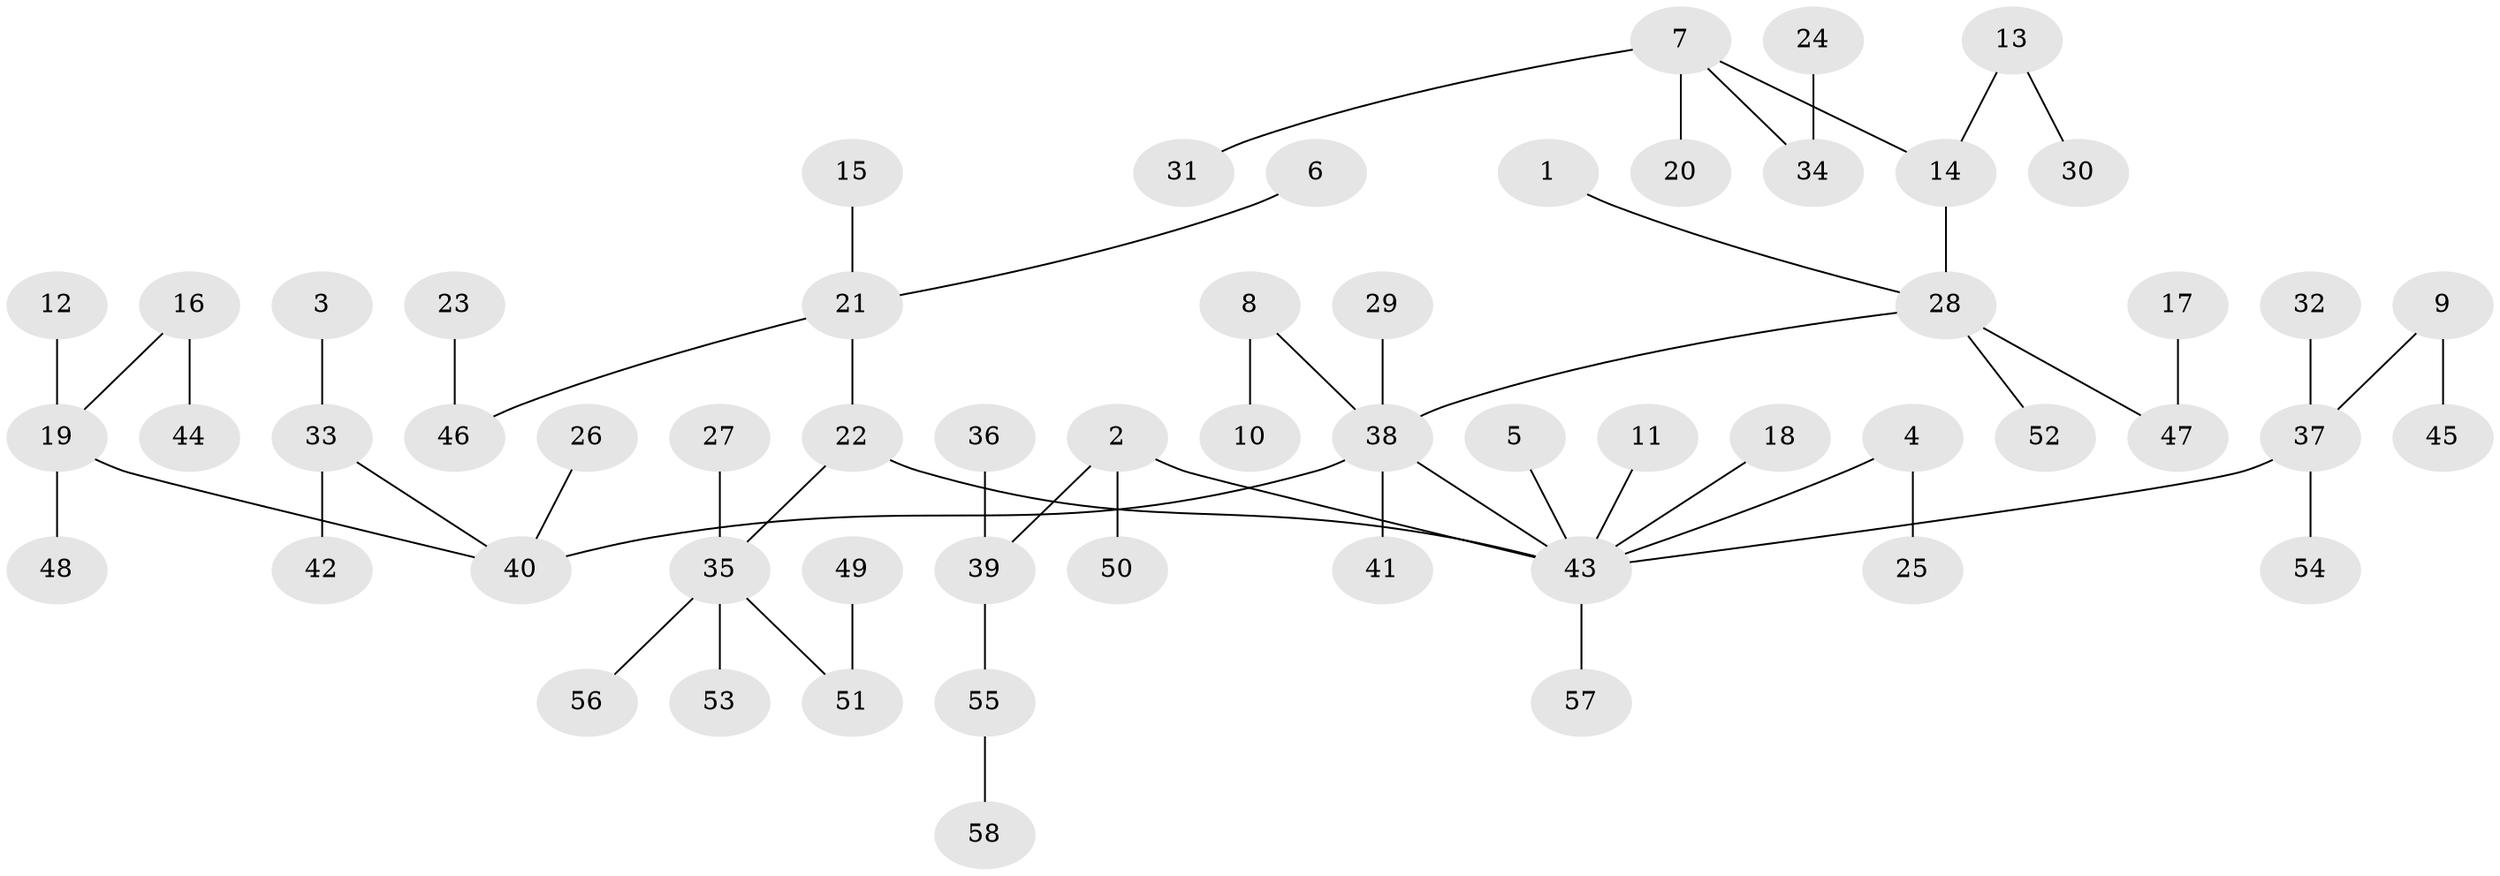 // original degree distribution, {2: 0.22608695652173913, 6: 0.017391304347826087, 5: 0.05217391304347826, 9: 0.008695652173913044, 4: 0.0782608695652174, 1: 0.5391304347826087, 3: 0.0782608695652174}
// Generated by graph-tools (version 1.1) at 2025/50/03/09/25 03:50:22]
// undirected, 58 vertices, 57 edges
graph export_dot {
graph [start="1"]
  node [color=gray90,style=filled];
  1;
  2;
  3;
  4;
  5;
  6;
  7;
  8;
  9;
  10;
  11;
  12;
  13;
  14;
  15;
  16;
  17;
  18;
  19;
  20;
  21;
  22;
  23;
  24;
  25;
  26;
  27;
  28;
  29;
  30;
  31;
  32;
  33;
  34;
  35;
  36;
  37;
  38;
  39;
  40;
  41;
  42;
  43;
  44;
  45;
  46;
  47;
  48;
  49;
  50;
  51;
  52;
  53;
  54;
  55;
  56;
  57;
  58;
  1 -- 28 [weight=1.0];
  2 -- 39 [weight=1.0];
  2 -- 43 [weight=1.0];
  2 -- 50 [weight=1.0];
  3 -- 33 [weight=1.0];
  4 -- 25 [weight=1.0];
  4 -- 43 [weight=1.0];
  5 -- 43 [weight=1.0];
  6 -- 21 [weight=1.0];
  7 -- 14 [weight=1.0];
  7 -- 20 [weight=1.0];
  7 -- 31 [weight=1.0];
  7 -- 34 [weight=1.0];
  8 -- 10 [weight=1.0];
  8 -- 38 [weight=1.0];
  9 -- 37 [weight=1.0];
  9 -- 45 [weight=1.0];
  11 -- 43 [weight=1.0];
  12 -- 19 [weight=1.0];
  13 -- 14 [weight=1.0];
  13 -- 30 [weight=1.0];
  14 -- 28 [weight=1.0];
  15 -- 21 [weight=1.0];
  16 -- 19 [weight=1.0];
  16 -- 44 [weight=1.0];
  17 -- 47 [weight=1.0];
  18 -- 43 [weight=1.0];
  19 -- 40 [weight=1.0];
  19 -- 48 [weight=1.0];
  21 -- 22 [weight=1.0];
  21 -- 46 [weight=1.0];
  22 -- 35 [weight=1.0];
  22 -- 43 [weight=1.0];
  23 -- 46 [weight=1.0];
  24 -- 34 [weight=1.0];
  26 -- 40 [weight=1.0];
  27 -- 35 [weight=1.0];
  28 -- 38 [weight=1.0];
  28 -- 47 [weight=1.0];
  28 -- 52 [weight=1.0];
  29 -- 38 [weight=1.0];
  32 -- 37 [weight=1.0];
  33 -- 40 [weight=1.0];
  33 -- 42 [weight=1.0];
  35 -- 51 [weight=1.0];
  35 -- 53 [weight=1.0];
  35 -- 56 [weight=1.0];
  36 -- 39 [weight=1.0];
  37 -- 43 [weight=1.0];
  37 -- 54 [weight=1.0];
  38 -- 40 [weight=1.0];
  38 -- 41 [weight=1.0];
  38 -- 43 [weight=1.0];
  39 -- 55 [weight=1.0];
  43 -- 57 [weight=1.0];
  49 -- 51 [weight=1.0];
  55 -- 58 [weight=1.0];
}
